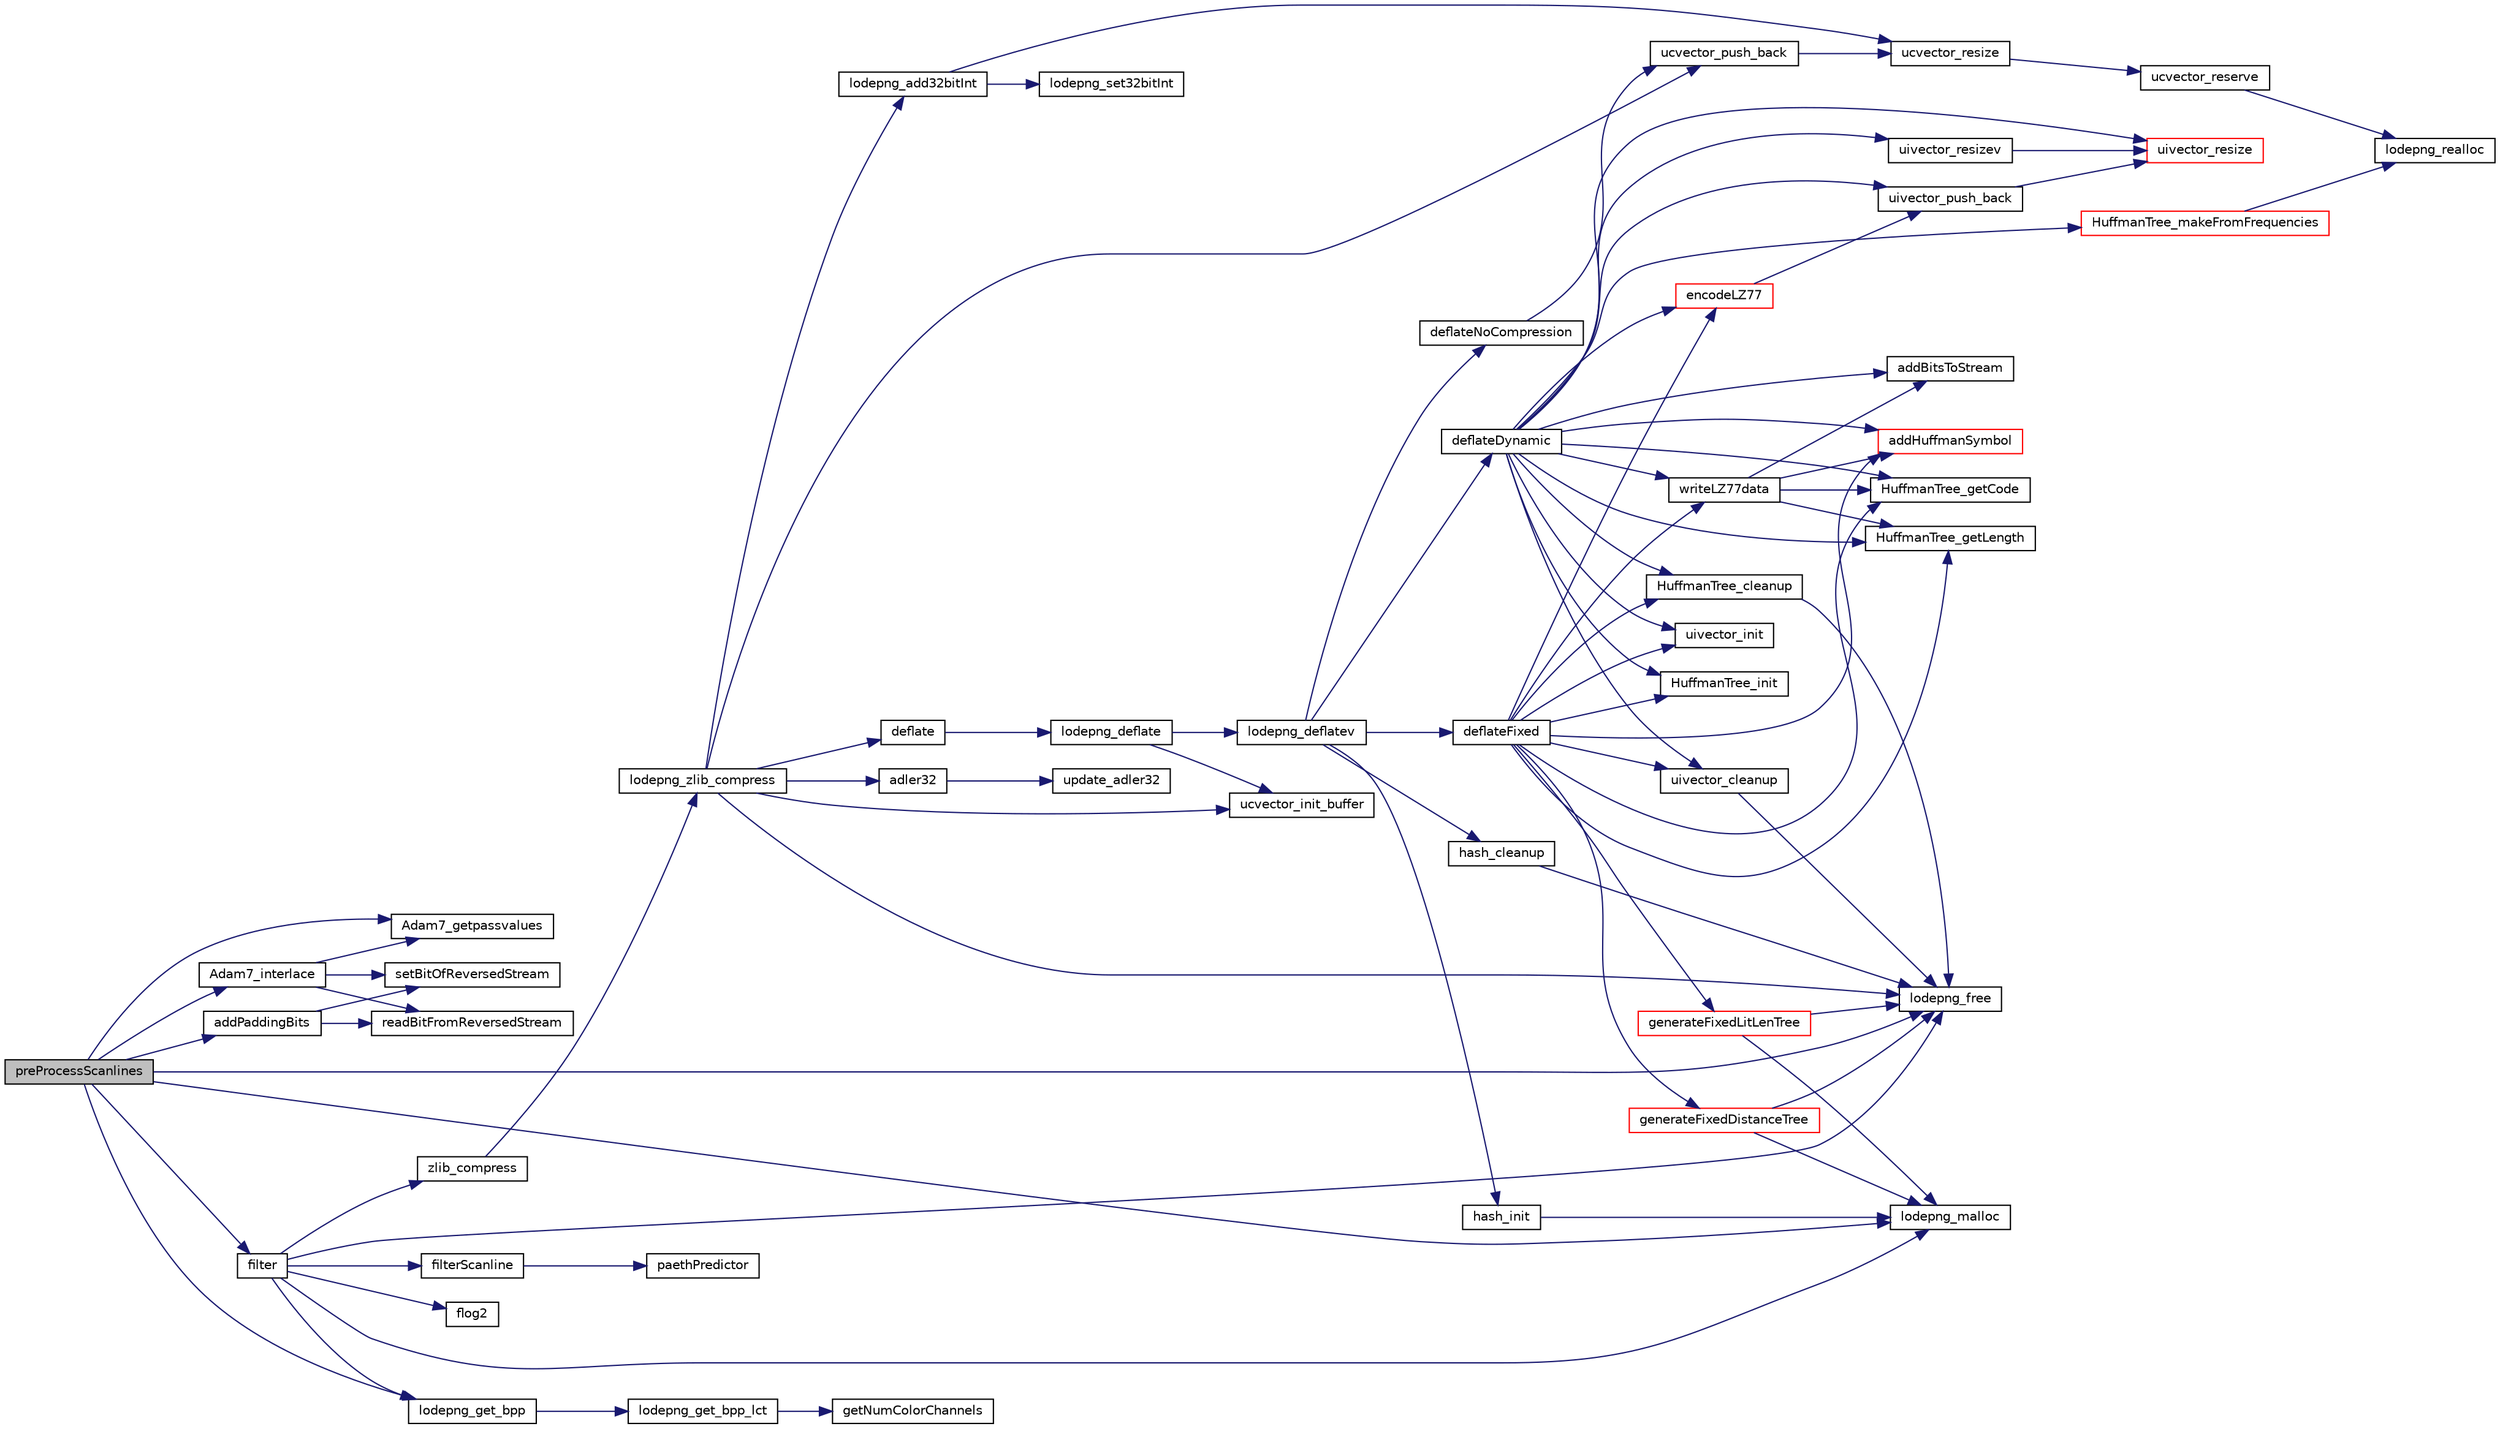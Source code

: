 digraph "preProcessScanlines"
{
 // LATEX_PDF_SIZE
  edge [fontname="Helvetica",fontsize="10",labelfontname="Helvetica",labelfontsize="10"];
  node [fontname="Helvetica",fontsize="10",shape=record];
  rankdir="LR";
  Node1 [label="preProcessScanlines",height=0.2,width=0.4,color="black", fillcolor="grey75", style="filled", fontcolor="black",tooltip=" "];
  Node1 -> Node2 [color="midnightblue",fontsize="10",style="solid",fontname="Helvetica"];
  Node2 [label="Adam7_getpassvalues",height=0.2,width=0.4,color="black", fillcolor="white", style="filled",URL="$lodepng_8cpp.html#a18aff167f1895955ac0f831555e9cff3",tooltip=" "];
  Node1 -> Node3 [color="midnightblue",fontsize="10",style="solid",fontname="Helvetica"];
  Node3 [label="Adam7_interlace",height=0.2,width=0.4,color="black", fillcolor="white", style="filled",URL="$lodepng_8cpp.html#a86f1534dd35f6da700dcb226bbfe2c57",tooltip=" "];
  Node3 -> Node2 [color="midnightblue",fontsize="10",style="solid",fontname="Helvetica"];
  Node3 -> Node4 [color="midnightblue",fontsize="10",style="solid",fontname="Helvetica"];
  Node4 [label="readBitFromReversedStream",height=0.2,width=0.4,color="black", fillcolor="white", style="filled",URL="$lodepng_8cpp.html#aa65d1743dade2919f44301461bde054d",tooltip=" "];
  Node3 -> Node5 [color="midnightblue",fontsize="10",style="solid",fontname="Helvetica"];
  Node5 [label="setBitOfReversedStream",height=0.2,width=0.4,color="black", fillcolor="white", style="filled",URL="$lodepng_8cpp.html#afab63835fa156b812c454a4a96b7b28b",tooltip=" "];
  Node1 -> Node6 [color="midnightblue",fontsize="10",style="solid",fontname="Helvetica"];
  Node6 [label="addPaddingBits",height=0.2,width=0.4,color="black", fillcolor="white", style="filled",URL="$lodepng_8cpp.html#a0ab19d681e279413b79074057ea80a3e",tooltip=" "];
  Node6 -> Node4 [color="midnightblue",fontsize="10",style="solid",fontname="Helvetica"];
  Node6 -> Node5 [color="midnightblue",fontsize="10",style="solid",fontname="Helvetica"];
  Node1 -> Node7 [color="midnightblue",fontsize="10",style="solid",fontname="Helvetica"];
  Node7 [label="filter",height=0.2,width=0.4,color="black", fillcolor="white", style="filled",URL="$lodepng_8cpp.html#a5b54384906d446d1277a55ac2c443e8d",tooltip=" "];
  Node7 -> Node8 [color="midnightblue",fontsize="10",style="solid",fontname="Helvetica"];
  Node8 [label="filterScanline",height=0.2,width=0.4,color="black", fillcolor="white", style="filled",URL="$lodepng_8cpp.html#a8ca5670df4a17d12d10c63d21330c947",tooltip=" "];
  Node8 -> Node9 [color="midnightblue",fontsize="10",style="solid",fontname="Helvetica"];
  Node9 [label="paethPredictor",height=0.2,width=0.4,color="black", fillcolor="white", style="filled",URL="$lodepng_8cpp.html#ae45bdc7316a77f4271d818559b251027",tooltip=" "];
  Node7 -> Node10 [color="midnightblue",fontsize="10",style="solid",fontname="Helvetica"];
  Node10 [label="flog2",height=0.2,width=0.4,color="black", fillcolor="white", style="filled",URL="$lodepng_8cpp.html#a4dae42cc335ba27101cb7bfadbe8737b",tooltip=" "];
  Node7 -> Node11 [color="midnightblue",fontsize="10",style="solid",fontname="Helvetica"];
  Node11 [label="lodepng_free",height=0.2,width=0.4,color="black", fillcolor="white", style="filled",URL="$lodepng_8cpp.html#a5cabd4078527ba33b78791fac7e8b15c",tooltip=" "];
  Node7 -> Node12 [color="midnightblue",fontsize="10",style="solid",fontname="Helvetica"];
  Node12 [label="lodepng_get_bpp",height=0.2,width=0.4,color="black", fillcolor="white", style="filled",URL="$lodepng_8cpp.html#a83344b5c8c5839ca42858dd3578220ef",tooltip=" "];
  Node12 -> Node13 [color="midnightblue",fontsize="10",style="solid",fontname="Helvetica"];
  Node13 [label="lodepng_get_bpp_lct",height=0.2,width=0.4,color="black", fillcolor="white", style="filled",URL="$lodepng_8cpp.html#a581d8244dd5d40176291672a3d323b0f",tooltip=" "];
  Node13 -> Node14 [color="midnightblue",fontsize="10",style="solid",fontname="Helvetica"];
  Node14 [label="getNumColorChannels",height=0.2,width=0.4,color="black", fillcolor="white", style="filled",URL="$lodepng_8cpp.html#ab9f52674eca30cc5cbedc379d43f7358",tooltip=" "];
  Node7 -> Node15 [color="midnightblue",fontsize="10",style="solid",fontname="Helvetica"];
  Node15 [label="lodepng_malloc",height=0.2,width=0.4,color="black", fillcolor="white", style="filled",URL="$lodepng_8cpp.html#acde6d2f623c875a922fc7526d49af03c",tooltip=" "];
  Node7 -> Node16 [color="midnightblue",fontsize="10",style="solid",fontname="Helvetica"];
  Node16 [label="zlib_compress",height=0.2,width=0.4,color="black", fillcolor="white", style="filled",URL="$lodepng_8cpp.html#a16b8b673224a932324a48890800a85b0",tooltip=" "];
  Node16 -> Node17 [color="midnightblue",fontsize="10",style="solid",fontname="Helvetica"];
  Node17 [label="lodepng_zlib_compress",height=0.2,width=0.4,color="black", fillcolor="white", style="filled",URL="$lodepng_8cpp.html#a72d4240c44c9ba1814dae814c7d80eb1",tooltip=" "];
  Node17 -> Node18 [color="midnightblue",fontsize="10",style="solid",fontname="Helvetica"];
  Node18 [label="adler32",height=0.2,width=0.4,color="black", fillcolor="white", style="filled",URL="$lodepng_8cpp.html#aaff8570a8cd87fb288946c4465077c8d",tooltip=" "];
  Node18 -> Node19 [color="midnightblue",fontsize="10",style="solid",fontname="Helvetica"];
  Node19 [label="update_adler32",height=0.2,width=0.4,color="black", fillcolor="white", style="filled",URL="$lodepng_8cpp.html#a6b8e3bf04ec5a378eabb8851728421dd",tooltip=" "];
  Node17 -> Node20 [color="midnightblue",fontsize="10",style="solid",fontname="Helvetica"];
  Node20 [label="deflate",height=0.2,width=0.4,color="black", fillcolor="white", style="filled",URL="$lodepng_8cpp.html#a1d17e3031a5892a1e34c43b1b3cdae36",tooltip=" "];
  Node20 -> Node21 [color="midnightblue",fontsize="10",style="solid",fontname="Helvetica"];
  Node21 [label="lodepng_deflate",height=0.2,width=0.4,color="black", fillcolor="white", style="filled",URL="$lodepng_8cpp.html#a6f5f070e236aaf9b1809e34b467f3225",tooltip=" "];
  Node21 -> Node22 [color="midnightblue",fontsize="10",style="solid",fontname="Helvetica"];
  Node22 [label="lodepng_deflatev",height=0.2,width=0.4,color="black", fillcolor="white", style="filled",URL="$lodepng_8cpp.html#a39ac60ba8b9972ab13c74559681c6346",tooltip=" "];
  Node22 -> Node23 [color="midnightblue",fontsize="10",style="solid",fontname="Helvetica"];
  Node23 [label="deflateDynamic",height=0.2,width=0.4,color="black", fillcolor="white", style="filled",URL="$lodepng_8cpp.html#ae121df49cb1cf4d071177875f21a364a",tooltip=" "];
  Node23 -> Node24 [color="midnightblue",fontsize="10",style="solid",fontname="Helvetica"];
  Node24 [label="addBitsToStream",height=0.2,width=0.4,color="black", fillcolor="white", style="filled",URL="$lodepng_8cpp.html#aaee6011b88c8b394ccd9e868b01cafa6",tooltip=" "];
  Node23 -> Node25 [color="midnightblue",fontsize="10",style="solid",fontname="Helvetica"];
  Node25 [label="addHuffmanSymbol",height=0.2,width=0.4,color="red", fillcolor="white", style="filled",URL="$lodepng_8cpp.html#a8220b4fba74162202ac5294bde504252",tooltip=" "];
  Node23 -> Node27 [color="midnightblue",fontsize="10",style="solid",fontname="Helvetica"];
  Node27 [label="encodeLZ77",height=0.2,width=0.4,color="red", fillcolor="white", style="filled",URL="$lodepng_8cpp.html#a43999e66c6578e9ac1275d7ece61d568",tooltip=" "];
  Node27 -> Node30 [color="midnightblue",fontsize="10",style="solid",fontname="Helvetica"];
  Node30 [label="uivector_push_back",height=0.2,width=0.4,color="black", fillcolor="white", style="filled",URL="$lodepng_8cpp.html#a5cfb7c89e9f18896101fddb10786cbc2",tooltip=" "];
  Node30 -> Node31 [color="midnightblue",fontsize="10",style="solid",fontname="Helvetica"];
  Node31 [label="uivector_resize",height=0.2,width=0.4,color="red", fillcolor="white", style="filled",URL="$lodepng_8cpp.html#a348bbe51fbdd2881e2caabe468611a26",tooltip=" "];
  Node23 -> Node37 [color="midnightblue",fontsize="10",style="solid",fontname="Helvetica"];
  Node37 [label="HuffmanTree_cleanup",height=0.2,width=0.4,color="black", fillcolor="white", style="filled",URL="$lodepng_8cpp.html#a3228e11a4562c70c9fb78931eb6eb44a",tooltip=" "];
  Node37 -> Node11 [color="midnightblue",fontsize="10",style="solid",fontname="Helvetica"];
  Node23 -> Node38 [color="midnightblue",fontsize="10",style="solid",fontname="Helvetica"];
  Node38 [label="HuffmanTree_getCode",height=0.2,width=0.4,color="black", fillcolor="white", style="filled",URL="$lodepng_8cpp.html#a4a219535105aecc94ba9d4bccfbb66b8",tooltip=" "];
  Node23 -> Node39 [color="midnightblue",fontsize="10",style="solid",fontname="Helvetica"];
  Node39 [label="HuffmanTree_getLength",height=0.2,width=0.4,color="black", fillcolor="white", style="filled",URL="$lodepng_8cpp.html#a0b12e062127bf0b511165c7a14ca9a87",tooltip=" "];
  Node23 -> Node40 [color="midnightblue",fontsize="10",style="solid",fontname="Helvetica"];
  Node40 [label="HuffmanTree_init",height=0.2,width=0.4,color="black", fillcolor="white", style="filled",URL="$lodepng_8cpp.html#a37cb427b175e04defdc48569b76a375c",tooltip=" "];
  Node23 -> Node41 [color="midnightblue",fontsize="10",style="solid",fontname="Helvetica"];
  Node41 [label="HuffmanTree_makeFromFrequencies",height=0.2,width=0.4,color="red", fillcolor="white", style="filled",URL="$lodepng_8cpp.html#a24e41d5a8d40a77fa34914e2bc030446",tooltip=" "];
  Node41 -> Node33 [color="midnightblue",fontsize="10",style="solid",fontname="Helvetica"];
  Node33 [label="lodepng_realloc",height=0.2,width=0.4,color="black", fillcolor="white", style="filled",URL="$lodepng_8cpp.html#a6ee50a3631edd70134996a315552131b",tooltip=" "];
  Node23 -> Node44 [color="midnightblue",fontsize="10",style="solid",fontname="Helvetica"];
  Node44 [label="uivector_cleanup",height=0.2,width=0.4,color="black", fillcolor="white", style="filled",URL="$lodepng_8cpp.html#a58616079535e14a89a469632d078d336",tooltip=" "];
  Node44 -> Node11 [color="midnightblue",fontsize="10",style="solid",fontname="Helvetica"];
  Node23 -> Node45 [color="midnightblue",fontsize="10",style="solid",fontname="Helvetica"];
  Node45 [label="uivector_init",height=0.2,width=0.4,color="black", fillcolor="white", style="filled",URL="$lodepng_8cpp.html#aa03164e774d0dea9886ccdbb3f591f49",tooltip=" "];
  Node23 -> Node30 [color="midnightblue",fontsize="10",style="solid",fontname="Helvetica"];
  Node23 -> Node31 [color="midnightblue",fontsize="10",style="solid",fontname="Helvetica"];
  Node23 -> Node46 [color="midnightblue",fontsize="10",style="solid",fontname="Helvetica"];
  Node46 [label="uivector_resizev",height=0.2,width=0.4,color="black", fillcolor="white", style="filled",URL="$lodepng_8cpp.html#a2ceb381bbb52c2fc72946047b58ea11d",tooltip=" "];
  Node46 -> Node31 [color="midnightblue",fontsize="10",style="solid",fontname="Helvetica"];
  Node23 -> Node51 [color="midnightblue",fontsize="10",style="solid",fontname="Helvetica"];
  Node51 [label="writeLZ77data",height=0.2,width=0.4,color="black", fillcolor="white", style="filled",URL="$lodepng_8cpp.html#a6bcad159011eeb745922886cb9b72db4",tooltip=" "];
  Node51 -> Node24 [color="midnightblue",fontsize="10",style="solid",fontname="Helvetica"];
  Node51 -> Node25 [color="midnightblue",fontsize="10",style="solid",fontname="Helvetica"];
  Node51 -> Node38 [color="midnightblue",fontsize="10",style="solid",fontname="Helvetica"];
  Node51 -> Node39 [color="midnightblue",fontsize="10",style="solid",fontname="Helvetica"];
  Node22 -> Node52 [color="midnightblue",fontsize="10",style="solid",fontname="Helvetica"];
  Node52 [label="deflateFixed",height=0.2,width=0.4,color="black", fillcolor="white", style="filled",URL="$lodepng_8cpp.html#ae74e5eb341f431e2e8cf099e0691d803",tooltip=" "];
  Node52 -> Node25 [color="midnightblue",fontsize="10",style="solid",fontname="Helvetica"];
  Node52 -> Node27 [color="midnightblue",fontsize="10",style="solid",fontname="Helvetica"];
  Node52 -> Node53 [color="midnightblue",fontsize="10",style="solid",fontname="Helvetica"];
  Node53 [label="generateFixedDistanceTree",height=0.2,width=0.4,color="red", fillcolor="white", style="filled",URL="$lodepng_8cpp.html#afff6d2d37364f0329eba8b54c380b1ff",tooltip=" "];
  Node53 -> Node11 [color="midnightblue",fontsize="10",style="solid",fontname="Helvetica"];
  Node53 -> Node15 [color="midnightblue",fontsize="10",style="solid",fontname="Helvetica"];
  Node52 -> Node55 [color="midnightblue",fontsize="10",style="solid",fontname="Helvetica"];
  Node55 [label="generateFixedLitLenTree",height=0.2,width=0.4,color="red", fillcolor="white", style="filled",URL="$lodepng_8cpp.html#ae061b285397842660d714272df841c39",tooltip=" "];
  Node55 -> Node11 [color="midnightblue",fontsize="10",style="solid",fontname="Helvetica"];
  Node55 -> Node15 [color="midnightblue",fontsize="10",style="solid",fontname="Helvetica"];
  Node52 -> Node37 [color="midnightblue",fontsize="10",style="solid",fontname="Helvetica"];
  Node52 -> Node38 [color="midnightblue",fontsize="10",style="solid",fontname="Helvetica"];
  Node52 -> Node39 [color="midnightblue",fontsize="10",style="solid",fontname="Helvetica"];
  Node52 -> Node40 [color="midnightblue",fontsize="10",style="solid",fontname="Helvetica"];
  Node52 -> Node44 [color="midnightblue",fontsize="10",style="solid",fontname="Helvetica"];
  Node52 -> Node45 [color="midnightblue",fontsize="10",style="solid",fontname="Helvetica"];
  Node52 -> Node51 [color="midnightblue",fontsize="10",style="solid",fontname="Helvetica"];
  Node22 -> Node56 [color="midnightblue",fontsize="10",style="solid",fontname="Helvetica"];
  Node56 [label="deflateNoCompression",height=0.2,width=0.4,color="black", fillcolor="white", style="filled",URL="$lodepng_8cpp.html#a758e000aa92967d5916db08e815e6b1f",tooltip=" "];
  Node56 -> Node57 [color="midnightblue",fontsize="10",style="solid",fontname="Helvetica"];
  Node57 [label="ucvector_push_back",height=0.2,width=0.4,color="black", fillcolor="white", style="filled",URL="$lodepng_8cpp.html#a877b6a70493cb0b29f719ea48a26eadb",tooltip=" "];
  Node57 -> Node58 [color="midnightblue",fontsize="10",style="solid",fontname="Helvetica"];
  Node58 [label="ucvector_resize",height=0.2,width=0.4,color="black", fillcolor="white", style="filled",URL="$lodepng_8cpp.html#ae4e2da90ae4abb858852f211eb28d622",tooltip=" "];
  Node58 -> Node59 [color="midnightblue",fontsize="10",style="solid",fontname="Helvetica"];
  Node59 [label="ucvector_reserve",height=0.2,width=0.4,color="black", fillcolor="white", style="filled",URL="$lodepng_8cpp.html#ac03e508691c2826ee4065627465ccb4a",tooltip=" "];
  Node59 -> Node33 [color="midnightblue",fontsize="10",style="solid",fontname="Helvetica"];
  Node22 -> Node60 [color="midnightblue",fontsize="10",style="solid",fontname="Helvetica"];
  Node60 [label="hash_cleanup",height=0.2,width=0.4,color="black", fillcolor="white", style="filled",URL="$lodepng_8cpp.html#a42a60458dc0338a8995e04eb17085291",tooltip=" "];
  Node60 -> Node11 [color="midnightblue",fontsize="10",style="solid",fontname="Helvetica"];
  Node22 -> Node61 [color="midnightblue",fontsize="10",style="solid",fontname="Helvetica"];
  Node61 [label="hash_init",height=0.2,width=0.4,color="black", fillcolor="white", style="filled",URL="$lodepng_8cpp.html#af0c3ddc6fb0114714f7e87a485f0403a",tooltip=" "];
  Node61 -> Node15 [color="midnightblue",fontsize="10",style="solid",fontname="Helvetica"];
  Node21 -> Node62 [color="midnightblue",fontsize="10",style="solid",fontname="Helvetica"];
  Node62 [label="ucvector_init_buffer",height=0.2,width=0.4,color="black", fillcolor="white", style="filled",URL="$lodepng_8cpp.html#a965dbd8125f0471f3e0d8206b4c91f22",tooltip=" "];
  Node17 -> Node63 [color="midnightblue",fontsize="10",style="solid",fontname="Helvetica"];
  Node63 [label="lodepng_add32bitInt",height=0.2,width=0.4,color="black", fillcolor="white", style="filled",URL="$lodepng_8cpp.html#a4fc3164cfaabc5861f53a7cfb756b680",tooltip=" "];
  Node63 -> Node64 [color="midnightblue",fontsize="10",style="solid",fontname="Helvetica"];
  Node64 [label="lodepng_set32bitInt",height=0.2,width=0.4,color="black", fillcolor="white", style="filled",URL="$lodepng_8cpp.html#a47e47531b3e88528764994ee5b1ec0f9",tooltip=" "];
  Node63 -> Node58 [color="midnightblue",fontsize="10",style="solid",fontname="Helvetica"];
  Node17 -> Node11 [color="midnightblue",fontsize="10",style="solid",fontname="Helvetica"];
  Node17 -> Node62 [color="midnightblue",fontsize="10",style="solid",fontname="Helvetica"];
  Node17 -> Node57 [color="midnightblue",fontsize="10",style="solid",fontname="Helvetica"];
  Node1 -> Node11 [color="midnightblue",fontsize="10",style="solid",fontname="Helvetica"];
  Node1 -> Node12 [color="midnightblue",fontsize="10",style="solid",fontname="Helvetica"];
  Node1 -> Node15 [color="midnightblue",fontsize="10",style="solid",fontname="Helvetica"];
}
